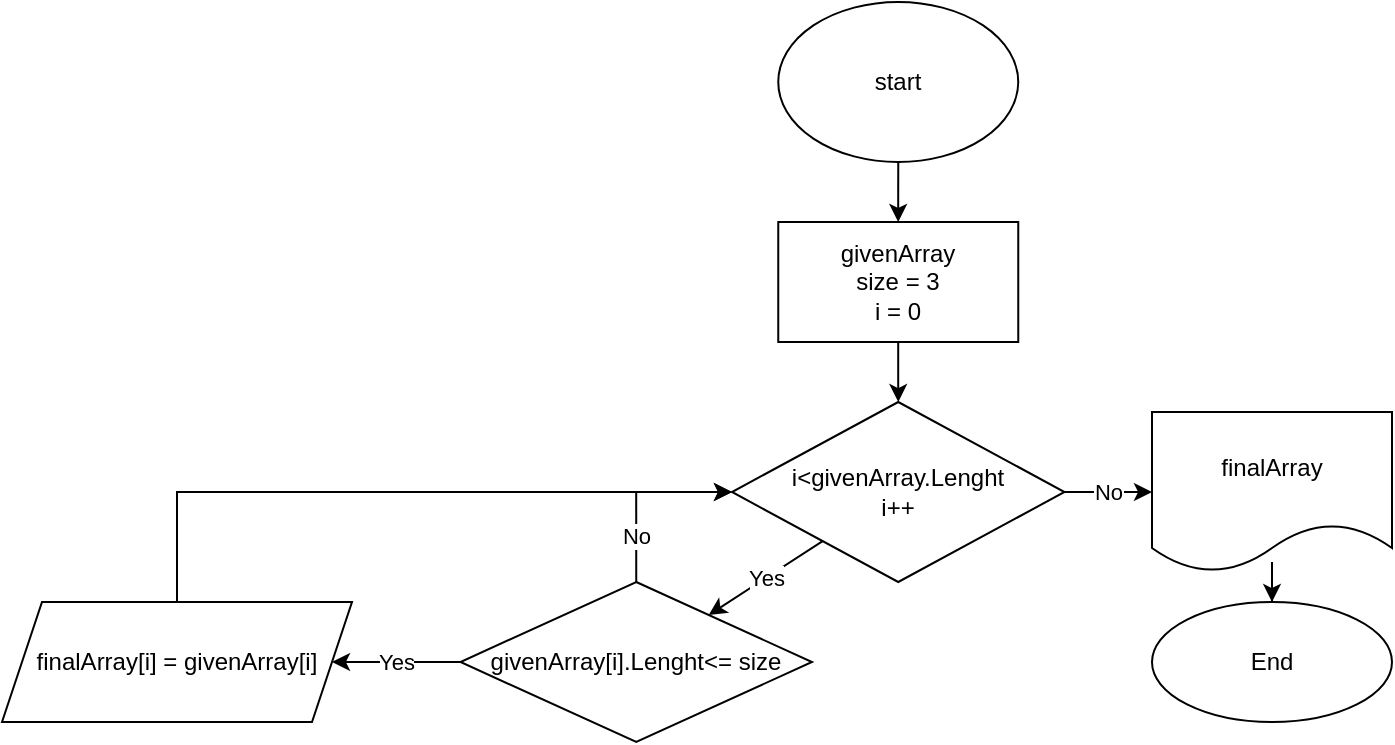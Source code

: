<mxfile version="20.3.0" type="device"><diagram id="CkF9Gbm6JJKmIzaQsLL3" name="Page-1"><mxGraphModel dx="1422" dy="857" grid="1" gridSize="10" guides="1" tooltips="1" connect="1" arrows="1" fold="1" page="1" pageScale="1" pageWidth="120" pageHeight="420" math="0" shadow="0"><root><mxCell id="0"/><mxCell id="1" parent="0"/><mxCell id="dDhVUJ0X8K0GVlPXMlbf-5" value="" style="edgeStyle=orthogonalEdgeStyle;rounded=0;orthogonalLoop=1;jettySize=auto;html=1;" parent="1" source="dDhVUJ0X8K0GVlPXMlbf-1" target="dDhVUJ0X8K0GVlPXMlbf-4" edge="1"><mxGeometry relative="1" as="geometry"/></mxCell><mxCell id="dDhVUJ0X8K0GVlPXMlbf-1" value="start" style="ellipse;whiteSpace=wrap;html=1;" parent="1" vertex="1"><mxGeometry x="393.13" y="10" width="120" height="80" as="geometry"/></mxCell><mxCell id="dDhVUJ0X8K0GVlPXMlbf-7" value="" style="edgeStyle=orthogonalEdgeStyle;rounded=0;orthogonalLoop=1;jettySize=auto;html=1;" parent="1" source="dDhVUJ0X8K0GVlPXMlbf-4" target="dDhVUJ0X8K0GVlPXMlbf-6" edge="1"><mxGeometry relative="1" as="geometry"/></mxCell><mxCell id="dDhVUJ0X8K0GVlPXMlbf-4" value="givenArray&lt;br&gt;size = 3&lt;br&gt;i = 0" style="whiteSpace=wrap;html=1;" parent="1" vertex="1"><mxGeometry x="393.13" y="120" width="120" height="60" as="geometry"/></mxCell><mxCell id="85125PZDEGGDzetqPrfi-2" value="Yes" style="edgeStyle=orthogonalEdgeStyle;rounded=0;orthogonalLoop=1;jettySize=auto;html=1;" parent="1" source="dDhVUJ0X8K0GVlPXMlbf-6" target="85125PZDEGGDzetqPrfi-1" edge="1"><mxGeometry relative="1" as="geometry"><Array as="points"><mxPoint x="374" y="300"/><mxPoint x="361" y="300"/></Array></mxGeometry></mxCell><mxCell id="85125PZDEGGDzetqPrfi-10" value="No" style="edgeStyle=orthogonalEdgeStyle;rounded=0;orthogonalLoop=1;jettySize=auto;html=1;" parent="1" source="dDhVUJ0X8K0GVlPXMlbf-6" target="85125PZDEGGDzetqPrfi-9" edge="1"><mxGeometry relative="1" as="geometry"/></mxCell><mxCell id="dDhVUJ0X8K0GVlPXMlbf-6" value="i&amp;lt;givenArray.Lenght&lt;br&gt;i++" style="rhombus;whiteSpace=wrap;html=1;" parent="1" vertex="1"><mxGeometry x="370" y="210" width="166.25" height="90" as="geometry"/></mxCell><mxCell id="85125PZDEGGDzetqPrfi-4" value="Yes" style="edgeStyle=orthogonalEdgeStyle;rounded=0;orthogonalLoop=1;jettySize=auto;html=1;entryX=1;entryY=0.5;entryDx=0;entryDy=0;" parent="1" source="85125PZDEGGDzetqPrfi-1" target="85125PZDEGGDzetqPrfi-3" edge="1"><mxGeometry relative="1" as="geometry"><mxPoint x="190" y="340" as="targetPoint"/></mxGeometry></mxCell><mxCell id="85125PZDEGGDzetqPrfi-7" value="No" style="edgeStyle=orthogonalEdgeStyle;rounded=0;orthogonalLoop=1;jettySize=auto;html=1;exitX=0.5;exitY=0;exitDx=0;exitDy=0;entryX=0;entryY=0.5;entryDx=0;entryDy=0;" parent="1" source="85125PZDEGGDzetqPrfi-1" target="dDhVUJ0X8K0GVlPXMlbf-6" edge="1"><mxGeometry x="-0.489" relative="1" as="geometry"><mxPoint as="offset"/></mxGeometry></mxCell><mxCell id="85125PZDEGGDzetqPrfi-1" value="givenArray[i].Lenght&amp;lt;= size" style="rhombus;whiteSpace=wrap;html=1;" parent="1" vertex="1"><mxGeometry x="234.25" y="300" width="175.75" height="80" as="geometry"/></mxCell><mxCell id="85125PZDEGGDzetqPrfi-5" style="edgeStyle=orthogonalEdgeStyle;rounded=0;orthogonalLoop=1;jettySize=auto;html=1;exitX=0.5;exitY=0;exitDx=0;exitDy=0;entryX=0;entryY=0.5;entryDx=0;entryDy=0;" parent="1" source="85125PZDEGGDzetqPrfi-3" target="dDhVUJ0X8K0GVlPXMlbf-6" edge="1"><mxGeometry relative="1" as="geometry"><Array as="points"><mxPoint x="93" y="255"/></Array></mxGeometry></mxCell><mxCell id="85125PZDEGGDzetqPrfi-3" value="finalArray[i] = givenArray[i]" style="shape=parallelogram;perimeter=parallelogramPerimeter;whiteSpace=wrap;html=1;fixedSize=1;" parent="1" vertex="1"><mxGeometry x="5" y="310" width="175" height="60" as="geometry"/></mxCell><mxCell id="85125PZDEGGDzetqPrfi-12" value="" style="edgeStyle=orthogonalEdgeStyle;rounded=0;orthogonalLoop=1;jettySize=auto;html=1;" parent="1" source="85125PZDEGGDzetqPrfi-9" target="85125PZDEGGDzetqPrfi-11" edge="1"><mxGeometry relative="1" as="geometry"/></mxCell><mxCell id="85125PZDEGGDzetqPrfi-9" value="finalArray" style="shape=document;whiteSpace=wrap;html=1;boundedLbl=1;" parent="1" vertex="1"><mxGeometry x="580" y="215" width="120" height="80" as="geometry"/></mxCell><mxCell id="85125PZDEGGDzetqPrfi-11" value="End" style="ellipse;whiteSpace=wrap;html=1;" parent="1" vertex="1"><mxGeometry x="580" y="310" width="120" height="60" as="geometry"/></mxCell></root></mxGraphModel></diagram></mxfile>